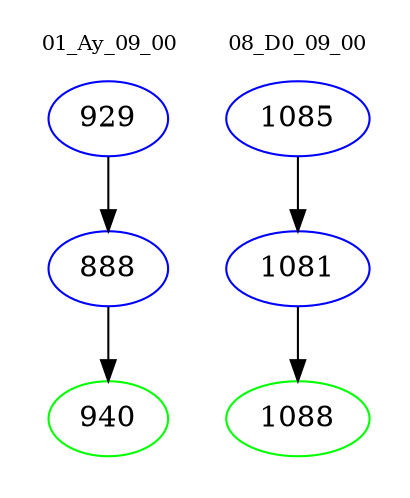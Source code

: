 digraph{
subgraph cluster_0 {
color = white
label = "01_Ay_09_00";
fontsize=10;
T0_929 [label="929", color="blue"]
T0_929 -> T0_888 [color="black"]
T0_888 [label="888", color="blue"]
T0_888 -> T0_940 [color="black"]
T0_940 [label="940", color="green"]
}
subgraph cluster_1 {
color = white
label = "08_D0_09_00";
fontsize=10;
T1_1085 [label="1085", color="blue"]
T1_1085 -> T1_1081 [color="black"]
T1_1081 [label="1081", color="blue"]
T1_1081 -> T1_1088 [color="black"]
T1_1088 [label="1088", color="green"]
}
}
